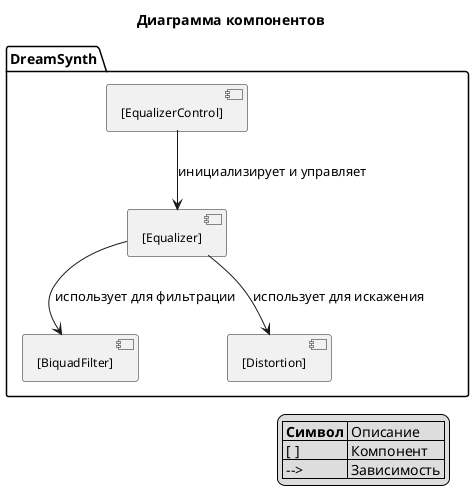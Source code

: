 @startuml ComponentDiagram
!define RECTANGLE component

' Настройка стиля для ГОСТ
skinparam monochrome true
skinparam shadowing false
skinparam componentFontSize 12
skinparam componentFontName Arial

title Диаграмма компонентов

package "DreamSynth" {
  RECTANGLE "[Equalizer]" as EQ
  RECTANGLE "[EqualizerControl]" as EQC
  RECTANGLE "[BiquadFilter]" as BF
  RECTANGLE "[Distortion]" as DIST
}

' Зависимости
EQC --> EQ : инициализирует и управляет
EQ --> BF : использует для фильтрации
EQ --> DIST : использует для искажения

' Легенда
legend right
|= Символ | Описание |
| [ ] | Компонент |
| --> | Зависимость |
endlegend

@enduml